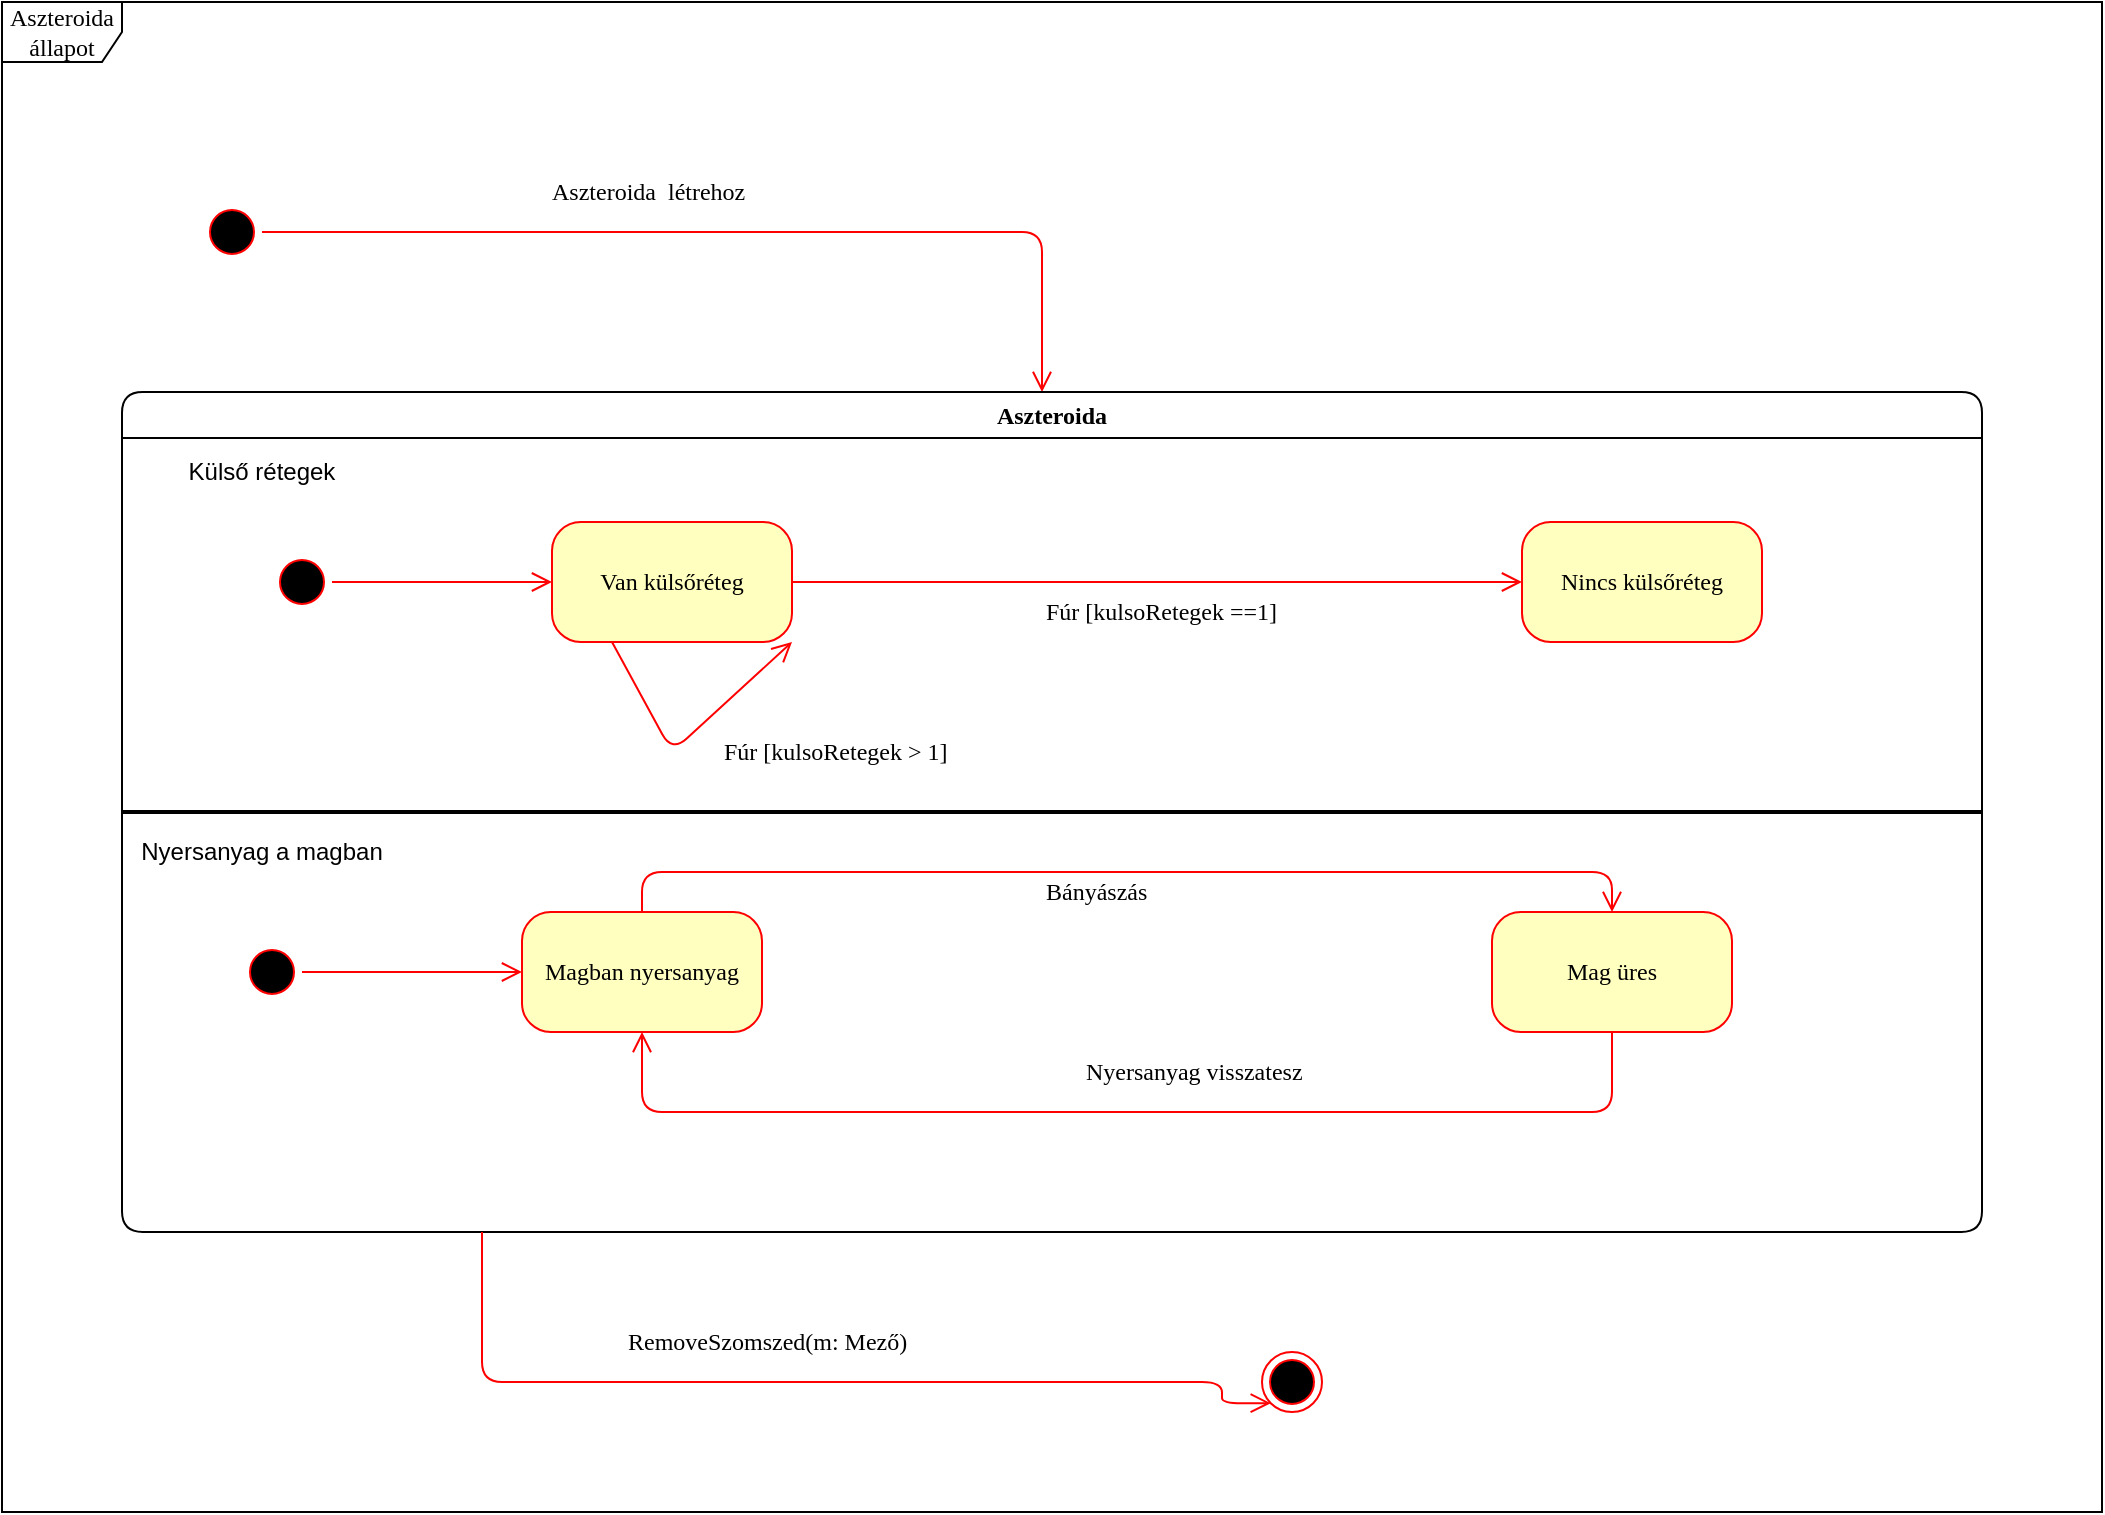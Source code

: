 <mxfile version="14.4.3" type="github">
  <diagram name="Page-1" id="58cdce13-f638-feb5-8d6f-7d28b1aa9fa0">
    <mxGraphModel dx="1303" dy="845" grid="1" gridSize="10" guides="1" tooltips="1" connect="1" arrows="1" fold="1" page="1" pageScale="1" pageWidth="1100" pageHeight="850" background="#ffffff" math="0" shadow="0">
      <root>
        <mxCell id="0" />
        <mxCell id="1" parent="0" />
        <mxCell id="xU6cLdoSn_yKBml9IV3j-1" value="Aszteroida állapot" style="shape=umlFrame;whiteSpace=wrap;html=1;rounded=1;shadow=0;comic=0;labelBackgroundColor=none;strokeWidth=1;fontFamily=Verdana;fontSize=12;align=center;" vertex="1" parent="1">
          <mxGeometry x="30" y="35" width="1050" height="755" as="geometry" />
        </mxCell>
        <mxCell id="xU6cLdoSn_yKBml9IV3j-2" value="" style="ellipse;html=1;shape=startState;fillColor=#000000;strokeColor=#ff0000;rounded=1;shadow=0;comic=0;labelBackgroundColor=none;fontFamily=Verdana;fontSize=12;fontColor=#000000;align=center;direction=south;" vertex="1" parent="1">
          <mxGeometry x="130" y="135" width="30" height="30" as="geometry" />
        </mxCell>
        <mxCell id="xU6cLdoSn_yKBml9IV3j-8" value="Aszteroida&amp;nbsp; létrehoz" style="edgeStyle=orthogonalEdgeStyle;html=1;labelBackgroundColor=none;endArrow=open;endSize=8;strokeColor=#ff0000;fontFamily=Verdana;fontSize=12;align=left;" edge="1" parent="1" source="xU6cLdoSn_yKBml9IV3j-2">
          <mxGeometry x="-0.394" y="20" relative="1" as="geometry">
            <Array as="points">
              <mxPoint x="550" y="150" />
              <mxPoint x="550" y="230" />
            </Array>
            <mxPoint as="offset" />
            <mxPoint x="550" y="230" as="targetPoint" />
          </mxGeometry>
        </mxCell>
        <mxCell id="xU6cLdoSn_yKBml9IV3j-12" value="Fúr [kulsoRetegek ==1]" style="edgeStyle=elbowEdgeStyle;html=1;labelBackgroundColor=none;endArrow=open;endSize=8;strokeColor=#ff0000;fontFamily=Verdana;fontSize=12;align=left;exitX=1;exitY=0.5;exitDx=0;exitDy=0;" edge="1" parent="1" source="xU6cLdoSn_yKBml9IV3j-5" target="xU6cLdoSn_yKBml9IV3j-13">
          <mxGeometry x="-0.315" y="-15" relative="1" as="geometry">
            <mxPoint x="490" y="325" as="targetPoint" />
            <Array as="points" />
            <mxPoint as="offset" />
          </mxGeometry>
        </mxCell>
        <mxCell id="xU6cLdoSn_yKBml9IV3j-13" value="Nincs külsőréteg" style="rounded=1;whiteSpace=wrap;html=1;arcSize=24;fillColor=#ffffc0;strokeColor=#ff0000;shadow=0;comic=0;labelBackgroundColor=none;fontFamily=Verdana;fontSize=12;fontColor=#000000;align=center;" vertex="1" parent="1">
          <mxGeometry x="790" y="295" width="120" height="60" as="geometry" />
        </mxCell>
        <mxCell id="xU6cLdoSn_yKBml9IV3j-17" value="" style="endArrow=none;html=1;strokeWidth=2;exitX=0;exitY=0.5;exitDx=0;exitDy=0;entryX=1;entryY=0.5;entryDx=0;entryDy=0;" edge="1" parent="1" source="xU6cLdoSn_yKBml9IV3j-4" target="xU6cLdoSn_yKBml9IV3j-4">
          <mxGeometry width="50" height="50" relative="1" as="geometry">
            <mxPoint x="390" y="500" as="sourcePoint" />
            <mxPoint x="440" y="450" as="targetPoint" />
          </mxGeometry>
        </mxCell>
        <mxCell id="xU6cLdoSn_yKBml9IV3j-4" value="Aszteroida" style="swimlane;whiteSpace=wrap;html=1;rounded=1;shadow=0;comic=0;labelBackgroundColor=none;strokeWidth=1;fontFamily=Verdana;fontSize=12;align=center;" vertex="1" parent="1">
          <mxGeometry x="90" y="230" width="930" height="420" as="geometry" />
        </mxCell>
        <mxCell id="xU6cLdoSn_yKBml9IV3j-6" style="edgeStyle=elbowEdgeStyle;html=1;labelBackgroundColor=none;endArrow=open;endSize=8;strokeColor=#ff0000;fontFamily=Verdana;fontSize=12;align=left;" edge="1" parent="xU6cLdoSn_yKBml9IV3j-4" source="xU6cLdoSn_yKBml9IV3j-7" target="xU6cLdoSn_yKBml9IV3j-5">
          <mxGeometry relative="1" as="geometry" />
        </mxCell>
        <mxCell id="xU6cLdoSn_yKBml9IV3j-7" value="" style="ellipse;html=1;shape=startState;fillColor=#000000;strokeColor=#ff0000;rounded=1;shadow=0;comic=0;labelBackgroundColor=none;fontFamily=Verdana;fontSize=12;fontColor=#000000;align=center;direction=south;" vertex="1" parent="xU6cLdoSn_yKBml9IV3j-4">
          <mxGeometry x="75" y="80" width="30" height="30" as="geometry" />
        </mxCell>
        <mxCell id="xU6cLdoSn_yKBml9IV3j-5" value="Van külsőréteg" style="rounded=1;whiteSpace=wrap;html=1;arcSize=24;fillColor=#ffffc0;strokeColor=#ff0000;shadow=0;comic=0;labelBackgroundColor=none;fontFamily=Verdana;fontSize=12;fontColor=#000000;align=center;" vertex="1" parent="xU6cLdoSn_yKBml9IV3j-4">
          <mxGeometry x="215" y="65" width="120" height="60" as="geometry" />
        </mxCell>
        <mxCell id="xU6cLdoSn_yKBml9IV3j-27" value="Fúr [kulsoRetegek &amp;gt; 1]" style="edgeStyle=elbowEdgeStyle;html=1;labelBackgroundColor=none;endArrow=open;endSize=8;strokeColor=#ff0000;fontFamily=Verdana;fontSize=12;align=left;exitX=0.25;exitY=1;exitDx=0;exitDy=0;entryX=1;entryY=1;entryDx=0;entryDy=0;" edge="1" parent="xU6cLdoSn_yKBml9IV3j-4" source="xU6cLdoSn_yKBml9IV3j-5" target="xU6cLdoSn_yKBml9IV3j-5">
          <mxGeometry x="0.126" y="-17" relative="1" as="geometry">
            <mxPoint x="310" y="125" as="targetPoint" />
            <Array as="points">
              <mxPoint x="275" y="180" />
            </Array>
            <mxPoint x="-1" as="offset" />
            <mxPoint x="345" y="105" as="sourcePoint" />
          </mxGeometry>
        </mxCell>
        <mxCell id="xU6cLdoSn_yKBml9IV3j-19" value="Bányászás" style="edgeStyle=elbowEdgeStyle;html=1;labelBackgroundColor=none;endArrow=open;endSize=8;strokeColor=#ff0000;fontFamily=Verdana;fontSize=12;align=left;exitX=0.5;exitY=0;exitDx=0;exitDy=0;" edge="1" parent="1" source="xU6cLdoSn_yKBml9IV3j-23" target="xU6cLdoSn_yKBml9IV3j-20">
          <mxGeometry x="-0.162" y="-10" relative="1" as="geometry">
            <mxPoint x="475" y="520" as="targetPoint" />
            <Array as="points">
              <mxPoint x="550" y="470" />
            </Array>
            <mxPoint as="offset" />
          </mxGeometry>
        </mxCell>
        <mxCell id="xU6cLdoSn_yKBml9IV3j-20" value="Mag üres" style="rounded=1;whiteSpace=wrap;html=1;arcSize=24;fillColor=#ffffc0;strokeColor=#ff0000;shadow=0;comic=0;labelBackgroundColor=none;fontFamily=Verdana;fontSize=12;fontColor=#000000;align=center;" vertex="1" parent="1">
          <mxGeometry x="775" y="490" width="120" height="60" as="geometry" />
        </mxCell>
        <mxCell id="xU6cLdoSn_yKBml9IV3j-21" style="edgeStyle=elbowEdgeStyle;html=1;labelBackgroundColor=none;endArrow=open;endSize=8;strokeColor=#ff0000;fontFamily=Verdana;fontSize=12;align=left;" edge="1" parent="1" source="xU6cLdoSn_yKBml9IV3j-22" target="xU6cLdoSn_yKBml9IV3j-23">
          <mxGeometry relative="1" as="geometry" />
        </mxCell>
        <mxCell id="xU6cLdoSn_yKBml9IV3j-22" value="" style="ellipse;html=1;shape=startState;fillColor=#000000;strokeColor=#ff0000;rounded=1;shadow=0;comic=0;labelBackgroundColor=none;fontFamily=Verdana;fontSize=12;fontColor=#000000;align=center;direction=south;" vertex="1" parent="1">
          <mxGeometry x="150" y="505" width="30" height="30" as="geometry" />
        </mxCell>
        <mxCell id="xU6cLdoSn_yKBml9IV3j-23" value="Magban nyersanyag" style="rounded=1;whiteSpace=wrap;html=1;arcSize=24;fillColor=#ffffc0;strokeColor=#ff0000;shadow=0;comic=0;labelBackgroundColor=none;fontFamily=Verdana;fontSize=12;fontColor=#000000;align=center;" vertex="1" parent="1">
          <mxGeometry x="290" y="490" width="120" height="60" as="geometry" />
        </mxCell>
        <mxCell id="xU6cLdoSn_yKBml9IV3j-24" value="Nyersanyag visszatesz" style="edgeStyle=elbowEdgeStyle;html=1;labelBackgroundColor=none;endArrow=open;endSize=8;strokeColor=#ff0000;fontFamily=Verdana;fontSize=12;align=left;exitX=0.5;exitY=1;exitDx=0;exitDy=0;entryX=0.5;entryY=1;entryDx=0;entryDy=0;" edge="1" parent="1" source="xU6cLdoSn_yKBml9IV3j-20" target="xU6cLdoSn_yKBml9IV3j-23">
          <mxGeometry x="0.08" y="-20" relative="1" as="geometry">
            <mxPoint x="835" y="580" as="targetPoint" />
            <Array as="points">
              <mxPoint x="590" y="590" />
            </Array>
            <mxPoint as="offset" />
            <mxPoint x="350" y="580" as="sourcePoint" />
          </mxGeometry>
        </mxCell>
        <mxCell id="xU6cLdoSn_yKBml9IV3j-25" value="RemoveSzomszed(m: Mező)" style="edgeStyle=orthogonalEdgeStyle;html=1;labelBackgroundColor=none;endArrow=open;endSize=8;strokeColor=#ff0000;fontFamily=Verdana;fontSize=12;align=left;entryX=0;entryY=1;entryDx=0;entryDy=0;" edge="1" parent="1" target="xU6cLdoSn_yKBml9IV3j-26">
          <mxGeometry x="-0.394" y="20" relative="1" as="geometry">
            <Array as="points">
              <mxPoint x="270" y="725" />
              <mxPoint x="640" y="725" />
              <mxPoint x="640" y="736" />
            </Array>
            <mxPoint as="offset" />
            <mxPoint x="270" y="650" as="sourcePoint" />
            <mxPoint x="640" y="780" as="targetPoint" />
          </mxGeometry>
        </mxCell>
        <mxCell id="xU6cLdoSn_yKBml9IV3j-26" value="" style="ellipse;html=1;shape=endState;fillColor=#000000;strokeColor=#ff0000;rounded=1;shadow=0;comic=0;labelBackgroundColor=none;fontFamily=Verdana;fontSize=12;fontColor=#000000;align=center;" vertex="1" parent="1">
          <mxGeometry x="660" y="710" width="30" height="30" as="geometry" />
        </mxCell>
        <mxCell id="xU6cLdoSn_yKBml9IV3j-28" value="Külső rétegek" style="text;html=1;strokeColor=none;fillColor=none;align=center;verticalAlign=middle;whiteSpace=wrap;rounded=0;" vertex="1" parent="1">
          <mxGeometry x="90" y="260" width="140" height="20" as="geometry" />
        </mxCell>
        <mxCell id="xU6cLdoSn_yKBml9IV3j-29" value="Nyersanyag a magban" style="text;html=1;strokeColor=none;fillColor=none;align=center;verticalAlign=middle;whiteSpace=wrap;rounded=0;" vertex="1" parent="1">
          <mxGeometry x="90" y="450" width="140" height="20" as="geometry" />
        </mxCell>
      </root>
    </mxGraphModel>
  </diagram>
</mxfile>
